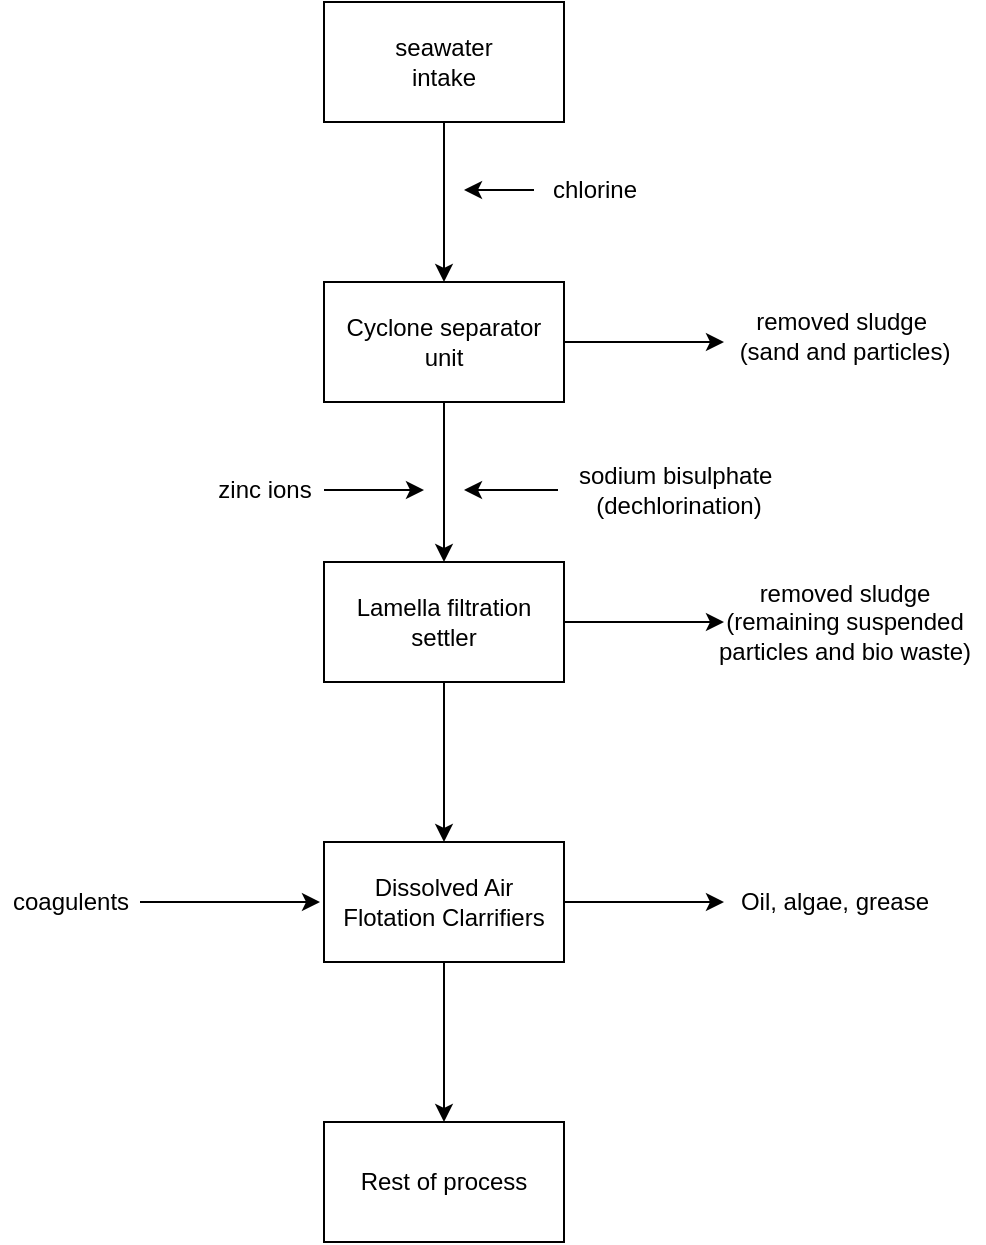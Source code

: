 <mxfile version="12.3.2" type="github" pages="1">
  <diagram id="fR69uPY_hceBIrGDoU-H" name="Page-1">
    <mxGraphModel dx="932" dy="562" grid="0" gridSize="10" guides="1" tooltips="1" connect="1" arrows="1" fold="1" page="1" pageScale="1" pageWidth="850" pageHeight="1100" math="0" shadow="0">
      <root>
        <mxCell id="0"/>
        <mxCell id="1" parent="0"/>
        <mxCell id="CwA8rxrmDMfkIJofs8zW-3" value="" style="edgeStyle=orthogonalEdgeStyle;rounded=0;orthogonalLoop=1;jettySize=auto;html=1;" parent="1" source="CwA8rxrmDMfkIJofs8zW-1" target="CwA8rxrmDMfkIJofs8zW-2" edge="1">
          <mxGeometry relative="1" as="geometry"/>
        </mxCell>
        <mxCell id="CwA8rxrmDMfkIJofs8zW-1" value="seawater&lt;br&gt;intake" style="rounded=0;whiteSpace=wrap;html=1;" parent="1" vertex="1">
          <mxGeometry x="350" y="210" width="120" height="60" as="geometry"/>
        </mxCell>
        <mxCell id="CwA8rxrmDMfkIJofs8zW-5" value="" style="edgeStyle=orthogonalEdgeStyle;rounded=0;orthogonalLoop=1;jettySize=auto;html=1;" parent="1" source="CwA8rxrmDMfkIJofs8zW-2" target="CwA8rxrmDMfkIJofs8zW-4" edge="1">
          <mxGeometry relative="1" as="geometry"/>
        </mxCell>
        <mxCell id="CwA8rxrmDMfkIJofs8zW-28" value="" style="edgeStyle=orthogonalEdgeStyle;rounded=0;orthogonalLoop=1;jettySize=auto;html=1;" parent="1" source="CwA8rxrmDMfkIJofs8zW-2" edge="1">
          <mxGeometry relative="1" as="geometry">
            <mxPoint x="550" y="380" as="targetPoint"/>
          </mxGeometry>
        </mxCell>
        <mxCell id="CwA8rxrmDMfkIJofs8zW-2" value="Cyclone separator&lt;br&gt;unit" style="rounded=0;whiteSpace=wrap;html=1;" parent="1" vertex="1">
          <mxGeometry x="350" y="350" width="120" height="60" as="geometry"/>
        </mxCell>
        <mxCell id="CwA8rxrmDMfkIJofs8zW-24" value="" style="edgeStyle=orthogonalEdgeStyle;rounded=0;orthogonalLoop=1;jettySize=auto;html=1;" parent="1" source="CwA8rxrmDMfkIJofs8zW-4" target="CwA8rxrmDMfkIJofs8zW-23" edge="1">
          <mxGeometry relative="1" as="geometry"/>
        </mxCell>
        <mxCell id="CwA8rxrmDMfkIJofs8zW-31" value="" style="edgeStyle=orthogonalEdgeStyle;rounded=0;orthogonalLoop=1;jettySize=auto;html=1;" parent="1" source="CwA8rxrmDMfkIJofs8zW-4" edge="1">
          <mxGeometry relative="1" as="geometry">
            <mxPoint x="550" y="520" as="targetPoint"/>
          </mxGeometry>
        </mxCell>
        <mxCell id="CwA8rxrmDMfkIJofs8zW-4" value="Lamella filtration settler" style="rounded=0;whiteSpace=wrap;html=1;" parent="1" vertex="1">
          <mxGeometry x="350" y="490" width="120" height="60" as="geometry"/>
        </mxCell>
        <mxCell id="CwA8rxrmDMfkIJofs8zW-26" value="" style="edgeStyle=orthogonalEdgeStyle;rounded=0;orthogonalLoop=1;jettySize=auto;html=1;" parent="1" source="CwA8rxrmDMfkIJofs8zW-23" target="CwA8rxrmDMfkIJofs8zW-25" edge="1">
          <mxGeometry relative="1" as="geometry"/>
        </mxCell>
        <mxCell id="CwA8rxrmDMfkIJofs8zW-35" value="" style="edgeStyle=orthogonalEdgeStyle;rounded=0;orthogonalLoop=1;jettySize=auto;html=1;" parent="1" source="CwA8rxrmDMfkIJofs8zW-23" edge="1">
          <mxGeometry relative="1" as="geometry">
            <mxPoint x="550" y="660" as="targetPoint"/>
          </mxGeometry>
        </mxCell>
        <mxCell id="CwA8rxrmDMfkIJofs8zW-23" value="Dissolved Air Flotation Clarrifiers" style="rounded=0;whiteSpace=wrap;html=1;" parent="1" vertex="1">
          <mxGeometry x="350" y="630" width="120" height="60" as="geometry"/>
        </mxCell>
        <mxCell id="CwA8rxrmDMfkIJofs8zW-25" value="Rest of process" style="rounded=0;whiteSpace=wrap;html=1;" parent="1" vertex="1">
          <mxGeometry x="350" y="770" width="120" height="60" as="geometry"/>
        </mxCell>
        <mxCell id="CwA8rxrmDMfkIJofs8zW-14" value="" style="edgeStyle=orthogonalEdgeStyle;rounded=0;orthogonalLoop=1;jettySize=auto;html=1;" parent="1" source="CwA8rxrmDMfkIJofs8zW-9" edge="1">
          <mxGeometry relative="1" as="geometry">
            <mxPoint x="420" y="454" as="targetPoint"/>
          </mxGeometry>
        </mxCell>
        <mxCell id="CwA8rxrmDMfkIJofs8zW-9" value="sodium bisulphate&amp;nbsp;&lt;br&gt;(dechlorination)" style="text;html=1;align=center;verticalAlign=middle;resizable=0;points=[];;autosize=1;" parent="1" vertex="1">
          <mxGeometry x="467" y="439" width="120" height="30" as="geometry"/>
        </mxCell>
        <mxCell id="CwA8rxrmDMfkIJofs8zW-18" style="edgeStyle=orthogonalEdgeStyle;rounded=0;orthogonalLoop=1;jettySize=auto;html=1;" parent="1" source="CwA8rxrmDMfkIJofs8zW-10" edge="1">
          <mxGeometry relative="1" as="geometry">
            <mxPoint x="400" y="454" as="targetPoint"/>
          </mxGeometry>
        </mxCell>
        <mxCell id="CwA8rxrmDMfkIJofs8zW-10" value="zinc ions" style="text;html=1;align=center;verticalAlign=middle;resizable=0;points=[];;autosize=1;" parent="1" vertex="1">
          <mxGeometry x="290" y="444" width="60" height="20" as="geometry"/>
        </mxCell>
        <mxCell id="CwA8rxrmDMfkIJofs8zW-20" style="edgeStyle=orthogonalEdgeStyle;rounded=0;orthogonalLoop=1;jettySize=auto;html=1;" parent="1" source="CwA8rxrmDMfkIJofs8zW-19" edge="1">
          <mxGeometry relative="1" as="geometry">
            <mxPoint x="420" y="304" as="targetPoint"/>
          </mxGeometry>
        </mxCell>
        <mxCell id="CwA8rxrmDMfkIJofs8zW-19" value="chlorine" style="text;html=1;align=center;verticalAlign=middle;resizable=0;points=[];;autosize=1;" parent="1" vertex="1">
          <mxGeometry x="455" y="294" width="60" height="20" as="geometry"/>
        </mxCell>
        <mxCell id="CwA8rxrmDMfkIJofs8zW-22" style="edgeStyle=orthogonalEdgeStyle;rounded=0;orthogonalLoop=1;jettySize=auto;html=1;" parent="1" source="CwA8rxrmDMfkIJofs8zW-21" edge="1">
          <mxGeometry relative="1" as="geometry">
            <mxPoint x="348" y="660" as="targetPoint"/>
          </mxGeometry>
        </mxCell>
        <mxCell id="CwA8rxrmDMfkIJofs8zW-21" value="coagulents" style="text;html=1;align=center;verticalAlign=middle;resizable=0;points=[];;autosize=1;" parent="1" vertex="1">
          <mxGeometry x="188" y="650" width="70" height="20" as="geometry"/>
        </mxCell>
        <mxCell id="CwA8rxrmDMfkIJofs8zW-29" value="removed sludge&amp;nbsp;&lt;br&gt;(sand and particles)" style="text;html=1;align=center;verticalAlign=middle;resizable=0;points=[];;autosize=1;" parent="1" vertex="1">
          <mxGeometry x="550" y="361.5" width="120" height="30" as="geometry"/>
        </mxCell>
        <mxCell id="CwA8rxrmDMfkIJofs8zW-32" value="removed sludge&lt;br&gt;(remaining suspended&lt;br&gt;particles and bio waste)" style="text;html=1;align=center;verticalAlign=middle;resizable=0;points=[];;autosize=1;" parent="1" vertex="1">
          <mxGeometry x="540" y="495" width="140" height="50" as="geometry"/>
        </mxCell>
        <mxCell id="CwA8rxrmDMfkIJofs8zW-36" value="Oil, algae, grease" style="text;html=1;align=center;verticalAlign=middle;resizable=0;points=[];;autosize=1;" parent="1" vertex="1">
          <mxGeometry x="550" y="650" width="110" height="20" as="geometry"/>
        </mxCell>
      </root>
    </mxGraphModel>
  </diagram>
</mxfile>

